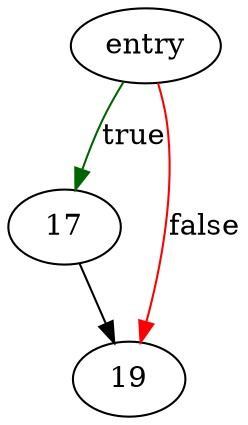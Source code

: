 digraph "md5_buffer" {
	// Node definitions.
	3 [label=entry];
	17;
	19;

	// Edge definitions.
	3 -> 17 [
		color=darkgreen
		label=true
	];
	3 -> 19 [
		color=red
		label=false
	];
	17 -> 19;
}
